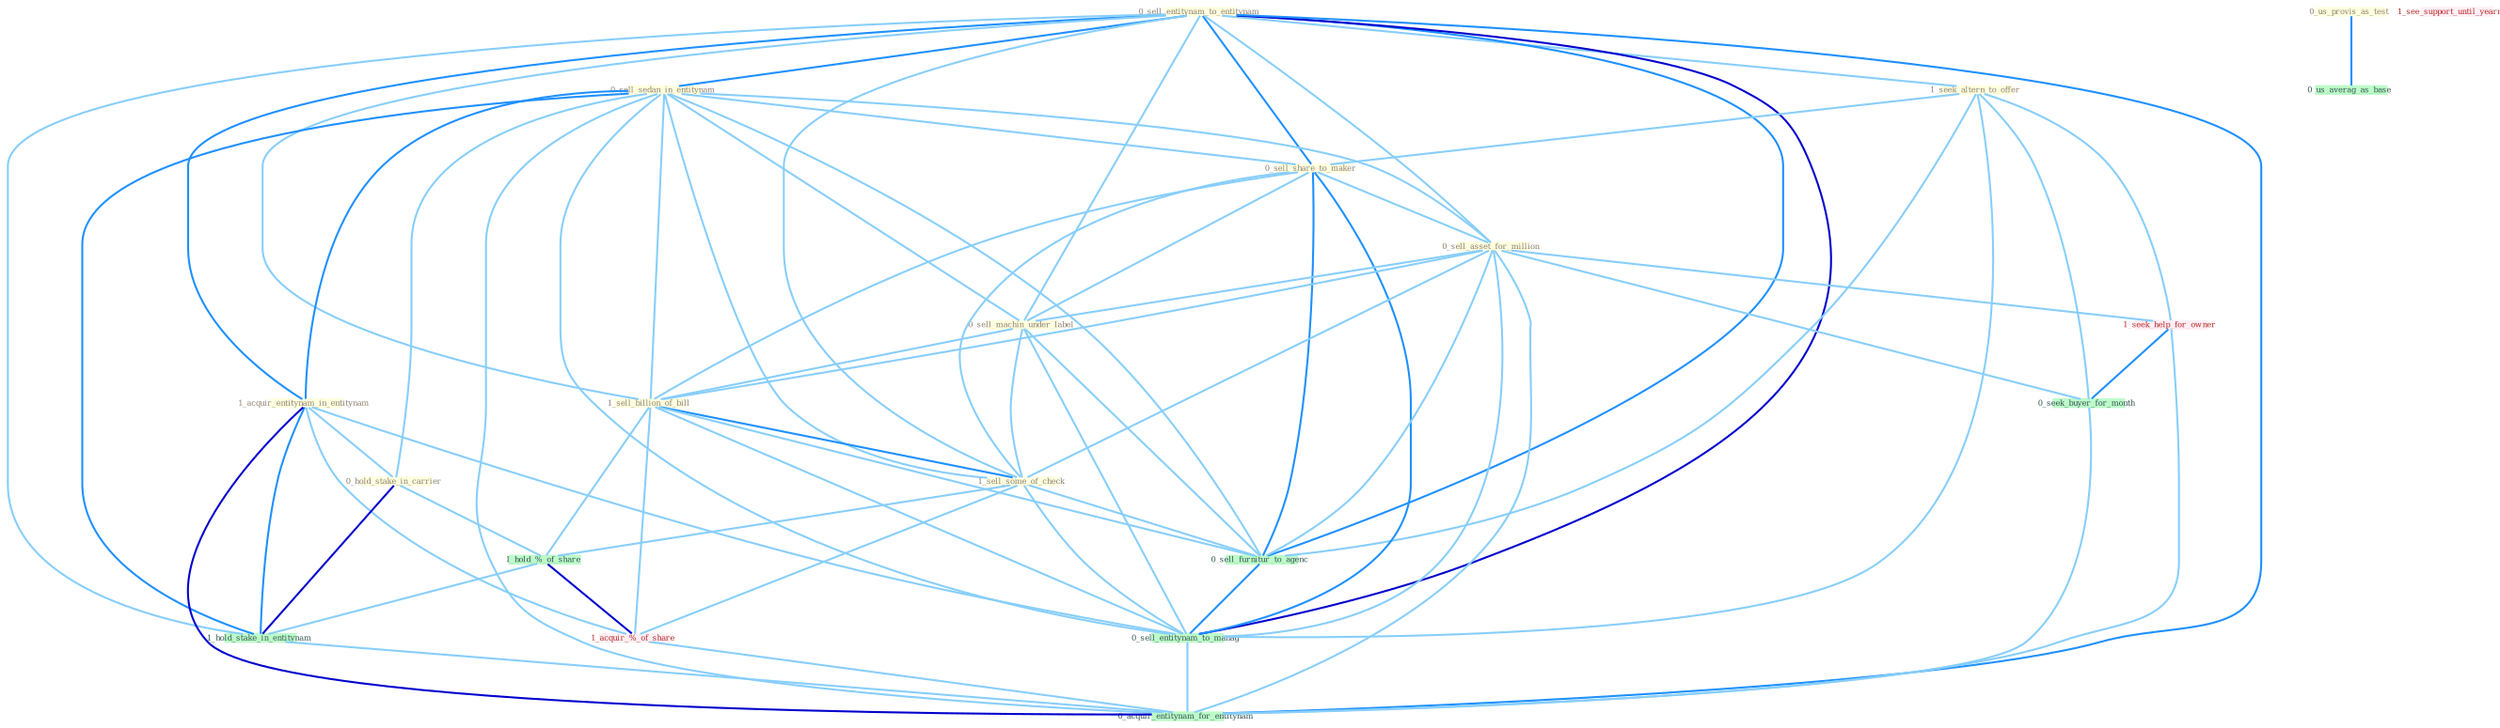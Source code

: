 Graph G{ 
    node
    [shape=polygon,style=filled,width=.5,height=.06,color="#BDFCC9",fixedsize=true,fontsize=4,
    fontcolor="#2f4f4f"];
    {node
    [color="#ffffe0", fontcolor="#8b7d6b"] "0_sell_entitynam_to_entitynam " "0_sell_sedan_in_entitynam " "1_seek_altern_to_offer " "0_us_provis_as_test " "1_acquir_entitynam_in_entitynam " "0_sell_share_to_maker " "0_sell_asset_for_million " "0_sell_machin_under_label " "0_hold_stake_in_carrier " "1_sell_billion_of_bill " "1_sell_some_of_check "}
{node [color="#fff0f5", fontcolor="#b22222"] "1_seek_help_for_owner " "1_acquir_%_of_share " "1_see_support_until_yearnum "}
edge [color="#B0E2FF"];

	"0_sell_entitynam_to_entitynam " -- "0_sell_sedan_in_entitynam " [w="2", color="#1e90ff" , len=0.8];
	"0_sell_entitynam_to_entitynam " -- "1_seek_altern_to_offer " [w="1", color="#87cefa" ];
	"0_sell_entitynam_to_entitynam " -- "1_acquir_entitynam_in_entitynam " [w="2", color="#1e90ff" , len=0.8];
	"0_sell_entitynam_to_entitynam " -- "0_sell_share_to_maker " [w="2", color="#1e90ff" , len=0.8];
	"0_sell_entitynam_to_entitynam " -- "0_sell_asset_for_million " [w="1", color="#87cefa" ];
	"0_sell_entitynam_to_entitynam " -- "0_sell_machin_under_label " [w="1", color="#87cefa" ];
	"0_sell_entitynam_to_entitynam " -- "1_sell_billion_of_bill " [w="1", color="#87cefa" ];
	"0_sell_entitynam_to_entitynam " -- "1_sell_some_of_check " [w="1", color="#87cefa" ];
	"0_sell_entitynam_to_entitynam " -- "1_hold_stake_in_entitynam " [w="1", color="#87cefa" ];
	"0_sell_entitynam_to_entitynam " -- "0_sell_furnitur_to_agenc " [w="2", color="#1e90ff" , len=0.8];
	"0_sell_entitynam_to_entitynam " -- "0_sell_entitynam_to_manag " [w="3", color="#0000cd" , len=0.6];
	"0_sell_entitynam_to_entitynam " -- "0_acquir_entitynam_for_entitynam " [w="2", color="#1e90ff" , len=0.8];
	"0_sell_sedan_in_entitynam " -- "1_acquir_entitynam_in_entitynam " [w="2", color="#1e90ff" , len=0.8];
	"0_sell_sedan_in_entitynam " -- "0_sell_share_to_maker " [w="1", color="#87cefa" ];
	"0_sell_sedan_in_entitynam " -- "0_sell_asset_for_million " [w="1", color="#87cefa" ];
	"0_sell_sedan_in_entitynam " -- "0_sell_machin_under_label " [w="1", color="#87cefa" ];
	"0_sell_sedan_in_entitynam " -- "0_hold_stake_in_carrier " [w="1", color="#87cefa" ];
	"0_sell_sedan_in_entitynam " -- "1_sell_billion_of_bill " [w="1", color="#87cefa" ];
	"0_sell_sedan_in_entitynam " -- "1_sell_some_of_check " [w="1", color="#87cefa" ];
	"0_sell_sedan_in_entitynam " -- "1_hold_stake_in_entitynam " [w="2", color="#1e90ff" , len=0.8];
	"0_sell_sedan_in_entitynam " -- "0_sell_furnitur_to_agenc " [w="1", color="#87cefa" ];
	"0_sell_sedan_in_entitynam " -- "0_sell_entitynam_to_manag " [w="1", color="#87cefa" ];
	"0_sell_sedan_in_entitynam " -- "0_acquir_entitynam_for_entitynam " [w="1", color="#87cefa" ];
	"1_seek_altern_to_offer " -- "0_sell_share_to_maker " [w="1", color="#87cefa" ];
	"1_seek_altern_to_offer " -- "1_seek_help_for_owner " [w="1", color="#87cefa" ];
	"1_seek_altern_to_offer " -- "0_seek_buyer_for_month " [w="1", color="#87cefa" ];
	"1_seek_altern_to_offer " -- "0_sell_furnitur_to_agenc " [w="1", color="#87cefa" ];
	"1_seek_altern_to_offer " -- "0_sell_entitynam_to_manag " [w="1", color="#87cefa" ];
	"0_us_provis_as_test " -- "0_us_averag_as_base " [w="2", color="#1e90ff" , len=0.8];
	"1_acquir_entitynam_in_entitynam " -- "0_hold_stake_in_carrier " [w="1", color="#87cefa" ];
	"1_acquir_entitynam_in_entitynam " -- "1_hold_stake_in_entitynam " [w="2", color="#1e90ff" , len=0.8];
	"1_acquir_entitynam_in_entitynam " -- "1_acquir_%_of_share " [w="1", color="#87cefa" ];
	"1_acquir_entitynam_in_entitynam " -- "0_sell_entitynam_to_manag " [w="1", color="#87cefa" ];
	"1_acquir_entitynam_in_entitynam " -- "0_acquir_entitynam_for_entitynam " [w="3", color="#0000cd" , len=0.6];
	"0_sell_share_to_maker " -- "0_sell_asset_for_million " [w="1", color="#87cefa" ];
	"0_sell_share_to_maker " -- "0_sell_machin_under_label " [w="1", color="#87cefa" ];
	"0_sell_share_to_maker " -- "1_sell_billion_of_bill " [w="1", color="#87cefa" ];
	"0_sell_share_to_maker " -- "1_sell_some_of_check " [w="1", color="#87cefa" ];
	"0_sell_share_to_maker " -- "0_sell_furnitur_to_agenc " [w="2", color="#1e90ff" , len=0.8];
	"0_sell_share_to_maker " -- "0_sell_entitynam_to_manag " [w="2", color="#1e90ff" , len=0.8];
	"0_sell_asset_for_million " -- "0_sell_machin_under_label " [w="1", color="#87cefa" ];
	"0_sell_asset_for_million " -- "1_sell_billion_of_bill " [w="1", color="#87cefa" ];
	"0_sell_asset_for_million " -- "1_sell_some_of_check " [w="1", color="#87cefa" ];
	"0_sell_asset_for_million " -- "1_seek_help_for_owner " [w="1", color="#87cefa" ];
	"0_sell_asset_for_million " -- "0_seek_buyer_for_month " [w="1", color="#87cefa" ];
	"0_sell_asset_for_million " -- "0_sell_furnitur_to_agenc " [w="1", color="#87cefa" ];
	"0_sell_asset_for_million " -- "0_sell_entitynam_to_manag " [w="1", color="#87cefa" ];
	"0_sell_asset_for_million " -- "0_acquir_entitynam_for_entitynam " [w="1", color="#87cefa" ];
	"0_sell_machin_under_label " -- "1_sell_billion_of_bill " [w="1", color="#87cefa" ];
	"0_sell_machin_under_label " -- "1_sell_some_of_check " [w="1", color="#87cefa" ];
	"0_sell_machin_under_label " -- "0_sell_furnitur_to_agenc " [w="1", color="#87cefa" ];
	"0_sell_machin_under_label " -- "0_sell_entitynam_to_manag " [w="1", color="#87cefa" ];
	"0_hold_stake_in_carrier " -- "1_hold_%_of_share " [w="1", color="#87cefa" ];
	"0_hold_stake_in_carrier " -- "1_hold_stake_in_entitynam " [w="3", color="#0000cd" , len=0.6];
	"1_sell_billion_of_bill " -- "1_sell_some_of_check " [w="2", color="#1e90ff" , len=0.8];
	"1_sell_billion_of_bill " -- "1_hold_%_of_share " [w="1", color="#87cefa" ];
	"1_sell_billion_of_bill " -- "1_acquir_%_of_share " [w="1", color="#87cefa" ];
	"1_sell_billion_of_bill " -- "0_sell_furnitur_to_agenc " [w="1", color="#87cefa" ];
	"1_sell_billion_of_bill " -- "0_sell_entitynam_to_manag " [w="1", color="#87cefa" ];
	"1_sell_some_of_check " -- "1_hold_%_of_share " [w="1", color="#87cefa" ];
	"1_sell_some_of_check " -- "1_acquir_%_of_share " [w="1", color="#87cefa" ];
	"1_sell_some_of_check " -- "0_sell_furnitur_to_agenc " [w="1", color="#87cefa" ];
	"1_sell_some_of_check " -- "0_sell_entitynam_to_manag " [w="1", color="#87cefa" ];
	"1_hold_%_of_share " -- "1_hold_stake_in_entitynam " [w="1", color="#87cefa" ];
	"1_hold_%_of_share " -- "1_acquir_%_of_share " [w="3", color="#0000cd" , len=0.6];
	"1_hold_stake_in_entitynam " -- "0_acquir_entitynam_for_entitynam " [w="1", color="#87cefa" ];
	"1_seek_help_for_owner " -- "0_seek_buyer_for_month " [w="2", color="#1e90ff" , len=0.8];
	"1_seek_help_for_owner " -- "0_acquir_entitynam_for_entitynam " [w="1", color="#87cefa" ];
	"0_seek_buyer_for_month " -- "0_acquir_entitynam_for_entitynam " [w="1", color="#87cefa" ];
	"1_acquir_%_of_share " -- "0_acquir_entitynam_for_entitynam " [w="1", color="#87cefa" ];
	"0_sell_furnitur_to_agenc " -- "0_sell_entitynam_to_manag " [w="2", color="#1e90ff" , len=0.8];
	"0_sell_entitynam_to_manag " -- "0_acquir_entitynam_for_entitynam " [w="1", color="#87cefa" ];
}